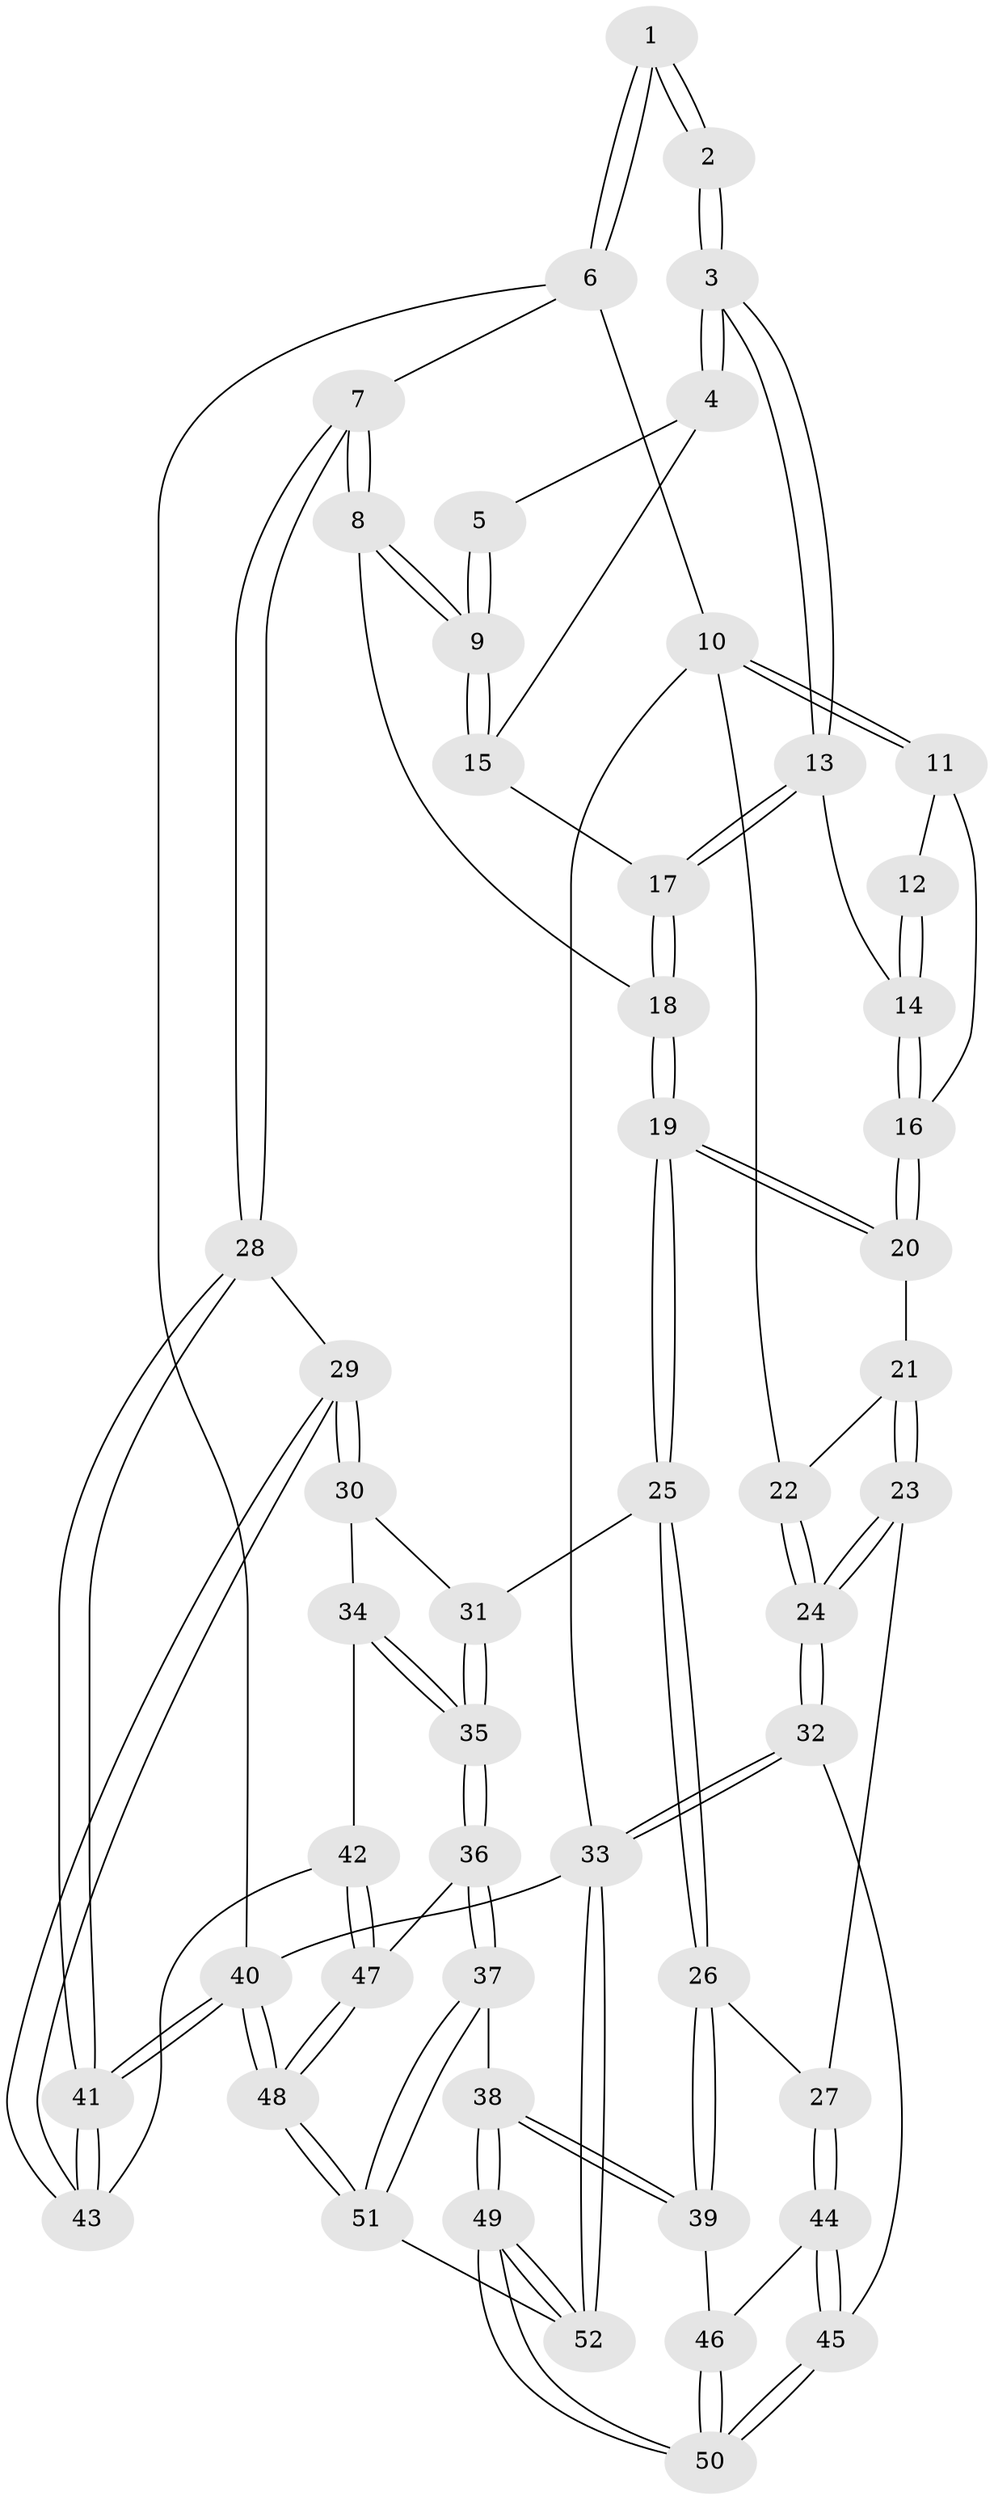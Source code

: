 // coarse degree distribution, {2: 0.06451612903225806, 4: 0.1935483870967742, 3: 0.25806451612903225, 5: 0.3548387096774194, 6: 0.0967741935483871, 7: 0.03225806451612903}
// Generated by graph-tools (version 1.1) at 2025/06/03/04/25 22:06:36]
// undirected, 52 vertices, 127 edges
graph export_dot {
graph [start="1"]
  node [color=gray90,style=filled];
  1 [pos="+0.7231430264417562+0"];
  2 [pos="+0.47890401198053323+0"];
  3 [pos="+0.5445262878664855+0.15956040741737204"];
  4 [pos="+0.6808896617358076+0.10824898188321211"];
  5 [pos="+0.699340818349536+0.06484813193520625"];
  6 [pos="+1+0"];
  7 [pos="+1+0.2755434568422103"];
  8 [pos="+1+0.2761263311773664"];
  9 [pos="+0.8873507281421988+0.2245428297522699"];
  10 [pos="+0+0"];
  11 [pos="+0.14401545687599548+0"];
  12 [pos="+0.46310540849315646+0"];
  13 [pos="+0.5386712768389597+0.2103223900257447"];
  14 [pos="+0.3690953458331534+0.2107340352480207"];
  15 [pos="+0.7266897596368752+0.18427931853895407"];
  16 [pos="+0.2528026367918691+0.25065906646435604"];
  17 [pos="+0.5638893515218442+0.2587821850327832"];
  18 [pos="+0.5844278295920607+0.3936251311372452"];
  19 [pos="+0.5551527211571132+0.44922813713577414"];
  20 [pos="+0.22716826458851327+0.33216640611452375"];
  21 [pos="+0.20543263454156974+0.35046828088780635"];
  22 [pos="+0+0.11637581019691498"];
  23 [pos="+0.14010905704191362+0.5406689560987621"];
  24 [pos="+0+0.6231446641475434"];
  25 [pos="+0.5570776333284485+0.4765297515886847"];
  26 [pos="+0.4808448158626465+0.5898424732832056"];
  27 [pos="+0.16192834654538282+0.5611801570205881"];
  28 [pos="+1+0.35949118079746734"];
  29 [pos="+0.9632593220678087+0.4985856536044834"];
  30 [pos="+0.6964224936355481+0.5435245722943044"];
  31 [pos="+0.6188025190427509+0.5189116432933983"];
  32 [pos="+0+0.7314933515848092"];
  33 [pos="+0+1"];
  34 [pos="+0.7596041654039317+0.6465859428055033"];
  35 [pos="+0.680632616886113+0.7215343002606391"];
  36 [pos="+0.6730818149069216+0.7567755360055726"];
  37 [pos="+0.5994714976693455+0.7982445692150525"];
  38 [pos="+0.5269022741353152+0.7379028184640914"];
  39 [pos="+0.47871151978614085+0.6499252472084991"];
  40 [pos="+1+1"];
  41 [pos="+1+1"];
  42 [pos="+0.8516080200534738+0.6707344687751199"];
  43 [pos="+0.8699400018343344+0.6562044697158929"];
  44 [pos="+0.2143471438545786+0.6914847690191102"];
  45 [pos="+0.24430678500042335+0.8532353191876124"];
  46 [pos="+0.43119859558289225+0.684123937843641"];
  47 [pos="+0.8098633911572817+0.79422676877458"];
  48 [pos="+1+1"];
  49 [pos="+0.2854834116310062+0.9672003401097902"];
  50 [pos="+0.2649003743471829+0.8876482081800381"];
  51 [pos="+0.592738765497838+1"];
  52 [pos="+0.29399097018777187+1"];
  1 -- 2;
  1 -- 2;
  1 -- 6;
  1 -- 6;
  2 -- 3;
  2 -- 3;
  3 -- 4;
  3 -- 4;
  3 -- 13;
  3 -- 13;
  4 -- 5;
  4 -- 15;
  5 -- 9;
  5 -- 9;
  6 -- 7;
  6 -- 10;
  6 -- 40;
  7 -- 8;
  7 -- 8;
  7 -- 28;
  7 -- 28;
  8 -- 9;
  8 -- 9;
  8 -- 18;
  9 -- 15;
  9 -- 15;
  10 -- 11;
  10 -- 11;
  10 -- 22;
  10 -- 33;
  11 -- 12;
  11 -- 16;
  12 -- 14;
  12 -- 14;
  13 -- 14;
  13 -- 17;
  13 -- 17;
  14 -- 16;
  14 -- 16;
  15 -- 17;
  16 -- 20;
  16 -- 20;
  17 -- 18;
  17 -- 18;
  18 -- 19;
  18 -- 19;
  19 -- 20;
  19 -- 20;
  19 -- 25;
  19 -- 25;
  20 -- 21;
  21 -- 22;
  21 -- 23;
  21 -- 23;
  22 -- 24;
  22 -- 24;
  23 -- 24;
  23 -- 24;
  23 -- 27;
  24 -- 32;
  24 -- 32;
  25 -- 26;
  25 -- 26;
  25 -- 31;
  26 -- 27;
  26 -- 39;
  26 -- 39;
  27 -- 44;
  27 -- 44;
  28 -- 29;
  28 -- 41;
  28 -- 41;
  29 -- 30;
  29 -- 30;
  29 -- 43;
  29 -- 43;
  30 -- 31;
  30 -- 34;
  31 -- 35;
  31 -- 35;
  32 -- 33;
  32 -- 33;
  32 -- 45;
  33 -- 52;
  33 -- 52;
  33 -- 40;
  34 -- 35;
  34 -- 35;
  34 -- 42;
  35 -- 36;
  35 -- 36;
  36 -- 37;
  36 -- 37;
  36 -- 47;
  37 -- 38;
  37 -- 51;
  37 -- 51;
  38 -- 39;
  38 -- 39;
  38 -- 49;
  38 -- 49;
  39 -- 46;
  40 -- 41;
  40 -- 41;
  40 -- 48;
  40 -- 48;
  41 -- 43;
  41 -- 43;
  42 -- 43;
  42 -- 47;
  42 -- 47;
  44 -- 45;
  44 -- 45;
  44 -- 46;
  45 -- 50;
  45 -- 50;
  46 -- 50;
  46 -- 50;
  47 -- 48;
  47 -- 48;
  48 -- 51;
  48 -- 51;
  49 -- 50;
  49 -- 50;
  49 -- 52;
  49 -- 52;
  51 -- 52;
}
